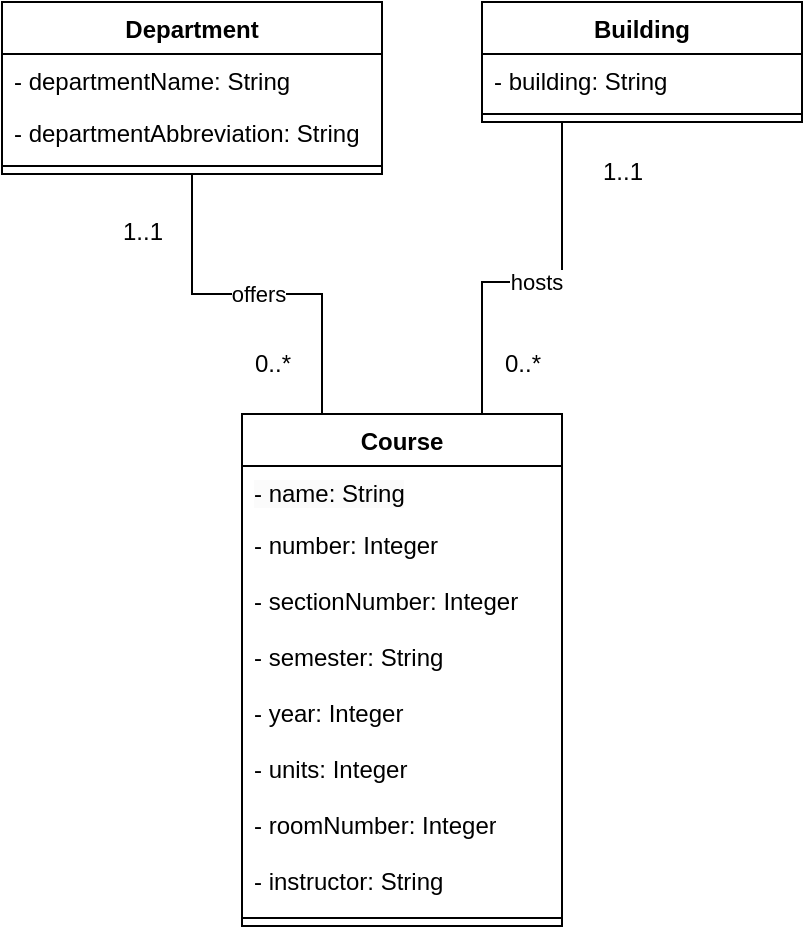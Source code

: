 <mxfile version="26.0.14">
  <diagram name="Page-1" id="m_KI-P16sE9oq2xacvG-">
    <mxGraphModel dx="1242" dy="785" grid="1" gridSize="10" guides="1" tooltips="1" connect="1" arrows="1" fold="1" page="1" pageScale="1" pageWidth="850" pageHeight="1100" math="0" shadow="0">
      <root>
        <mxCell id="0" />
        <mxCell id="1" parent="0" />
        <mxCell id="g1K51iO03BFvibeARx5y-1" value="&lt;div&gt;Course&lt;/div&gt;" style="swimlane;fontStyle=1;align=center;verticalAlign=top;childLayout=stackLayout;horizontal=1;startSize=26;horizontalStack=0;resizeParent=1;resizeParentMax=0;resizeLast=0;collapsible=1;marginBottom=0;whiteSpace=wrap;html=1;" parent="1" vertex="1">
          <mxGeometry x="350" y="396" width="160" height="256" as="geometry" />
        </mxCell>
        <mxCell id="g1K51iO03BFvibeARx5y-2" value="&lt;span style=&quot;color: rgb(0, 0, 0); font-family: Helvetica; font-size: 12px; font-style: normal; font-variant-ligatures: normal; font-variant-caps: normal; font-weight: 400; letter-spacing: normal; orphans: 2; text-align: left; text-indent: 0px; text-transform: none; widows: 2; word-spacing: 0px; -webkit-text-stroke-width: 0px; white-space: normal; background-color: rgb(251, 251, 251); text-decoration-thickness: initial; text-decoration-style: initial; text-decoration-color: initial; float: none; display: inline !important;&quot;&gt;- name: String&lt;/span&gt;" style="text;strokeColor=none;fillColor=none;align=left;verticalAlign=top;spacingLeft=4;spacingRight=4;overflow=hidden;rotatable=0;points=[[0,0.5],[1,0.5]];portConstraint=eastwest;whiteSpace=wrap;html=1;" parent="g1K51iO03BFvibeARx5y-1" vertex="1">
          <mxGeometry y="26" width="160" height="26" as="geometry" />
        </mxCell>
        <mxCell id="g1K51iO03BFvibeARx5y-27" value="- number: Integer" style="text;strokeColor=none;fillColor=none;align=left;verticalAlign=top;spacingLeft=4;spacingRight=4;overflow=hidden;rotatable=0;points=[[0,0.5],[1,0.5]];portConstraint=eastwest;whiteSpace=wrap;html=1;" parent="g1K51iO03BFvibeARx5y-1" vertex="1">
          <mxGeometry y="52" width="160" height="28" as="geometry" />
        </mxCell>
        <mxCell id="g1K51iO03BFvibeARx5y-28" value="- sectionNumber: Integer" style="text;strokeColor=none;fillColor=none;align=left;verticalAlign=top;spacingLeft=4;spacingRight=4;overflow=hidden;rotatable=0;points=[[0,0.5],[1,0.5]];portConstraint=eastwest;whiteSpace=wrap;html=1;" parent="g1K51iO03BFvibeARx5y-1" vertex="1">
          <mxGeometry y="80" width="160" height="28" as="geometry" />
        </mxCell>
        <mxCell id="g1K51iO03BFvibeARx5y-35" value="- semester: String" style="text;strokeColor=none;fillColor=none;align=left;verticalAlign=top;spacingLeft=4;spacingRight=4;overflow=hidden;rotatable=0;points=[[0,0.5],[1,0.5]];portConstraint=eastwest;whiteSpace=wrap;html=1;" parent="g1K51iO03BFvibeARx5y-1" vertex="1">
          <mxGeometry y="108" width="160" height="28" as="geometry" />
        </mxCell>
        <mxCell id="g1K51iO03BFvibeARx5y-34" value="- year: Integer" style="text;strokeColor=none;fillColor=none;align=left;verticalAlign=top;spacingLeft=4;spacingRight=4;overflow=hidden;rotatable=0;points=[[0,0.5],[1,0.5]];portConstraint=eastwest;whiteSpace=wrap;html=1;" parent="g1K51iO03BFvibeARx5y-1" vertex="1">
          <mxGeometry y="136" width="160" height="28" as="geometry" />
        </mxCell>
        <mxCell id="g1K51iO03BFvibeARx5y-41" value="- units: Integer" style="text;strokeColor=none;fillColor=none;align=left;verticalAlign=top;spacingLeft=4;spacingRight=4;overflow=hidden;rotatable=0;points=[[0,0.5],[1,0.5]];portConstraint=eastwest;whiteSpace=wrap;html=1;" parent="g1K51iO03BFvibeARx5y-1" vertex="1">
          <mxGeometry y="164" width="160" height="28" as="geometry" />
        </mxCell>
        <mxCell id="RLPXhfq3EhSaqF_ntm9r-1" value="- roomNumber: Integer" style="text;strokeColor=none;fillColor=none;align=left;verticalAlign=top;spacingLeft=4;spacingRight=4;overflow=hidden;rotatable=0;points=[[0,0.5],[1,0.5]];portConstraint=eastwest;whiteSpace=wrap;html=1;" vertex="1" parent="g1K51iO03BFvibeARx5y-1">
          <mxGeometry y="192" width="160" height="28" as="geometry" />
        </mxCell>
        <mxCell id="RLPXhfq3EhSaqF_ntm9r-2" value="- instructor: String" style="text;strokeColor=none;fillColor=none;align=left;verticalAlign=top;spacingLeft=4;spacingRight=4;overflow=hidden;rotatable=0;points=[[0,0.5],[1,0.5]];portConstraint=eastwest;whiteSpace=wrap;html=1;" vertex="1" parent="g1K51iO03BFvibeARx5y-1">
          <mxGeometry y="220" width="160" height="28" as="geometry" />
        </mxCell>
        <mxCell id="g1K51iO03BFvibeARx5y-3" value="" style="line;strokeWidth=1;fillColor=none;align=left;verticalAlign=middle;spacingTop=-1;spacingLeft=3;spacingRight=3;rotatable=0;labelPosition=right;points=[];portConstraint=eastwest;strokeColor=inherit;" parent="g1K51iO03BFvibeARx5y-1" vertex="1">
          <mxGeometry y="248" width="160" height="8" as="geometry" />
        </mxCell>
        <mxCell id="g1K51iO03BFvibeARx5y-29" value="Building" style="swimlane;fontStyle=1;align=center;verticalAlign=top;childLayout=stackLayout;horizontal=1;startSize=26;horizontalStack=0;resizeParent=1;resizeParentMax=0;resizeLast=0;collapsible=1;marginBottom=0;whiteSpace=wrap;html=1;" parent="1" vertex="1">
          <mxGeometry x="470" y="190" width="160" height="60" as="geometry" />
        </mxCell>
        <mxCell id="g1K51iO03BFvibeARx5y-30" value="- building: String" style="text;strokeColor=none;fillColor=none;align=left;verticalAlign=top;spacingLeft=4;spacingRight=4;overflow=hidden;rotatable=0;points=[[0,0.5],[1,0.5]];portConstraint=eastwest;whiteSpace=wrap;html=1;" parent="g1K51iO03BFvibeARx5y-29" vertex="1">
          <mxGeometry y="26" width="160" height="26" as="geometry" />
        </mxCell>
        <mxCell id="g1K51iO03BFvibeARx5y-31" value="" style="line;strokeWidth=1;fillColor=none;align=left;verticalAlign=middle;spacingTop=-1;spacingLeft=3;spacingRight=3;rotatable=0;labelPosition=right;points=[];portConstraint=eastwest;strokeColor=inherit;" parent="g1K51iO03BFvibeARx5y-29" vertex="1">
          <mxGeometry y="52" width="160" height="8" as="geometry" />
        </mxCell>
        <mxCell id="g1K51iO03BFvibeARx5y-47" value="hosts" style="edgeStyle=orthogonalEdgeStyle;rounded=0;orthogonalLoop=1;jettySize=auto;html=1;exitX=0.25;exitY=1;exitDx=0;exitDy=0;entryX=0.75;entryY=0;entryDx=0;entryDy=0;endArrow=none;startFill=0;" parent="1" source="g1K51iO03BFvibeARx5y-29" target="g1K51iO03BFvibeARx5y-1" edge="1">
          <mxGeometry relative="1" as="geometry">
            <mxPoint x="584.88" y="397.8" as="targetPoint" />
            <Array as="points">
              <mxPoint x="510" y="330" />
              <mxPoint x="470" y="330" />
            </Array>
            <mxPoint as="offset" />
          </mxGeometry>
        </mxCell>
        <mxCell id="g1K51iO03BFvibeARx5y-57" value="1..1" style="text;html=1;align=center;verticalAlign=middle;resizable=0;points=[];autosize=1;strokeColor=none;fillColor=none;" parent="1" vertex="1">
          <mxGeometry x="520" y="260" width="40" height="30" as="geometry" />
        </mxCell>
        <mxCell id="g1K51iO03BFvibeARx5y-58" value="0..*" style="text;html=1;align=center;verticalAlign=middle;resizable=0;points=[];autosize=1;strokeColor=none;fillColor=none;" parent="1" vertex="1">
          <mxGeometry x="470" y="356" width="40" height="30" as="geometry" />
        </mxCell>
        <mxCell id="FTRLFY47_Rse2HEd2fM7-8" value="offers" style="edgeStyle=orthogonalEdgeStyle;rounded=0;orthogonalLoop=1;jettySize=auto;html=1;exitX=0.5;exitY=1;exitDx=0;exitDy=0;entryX=0.25;entryY=0;entryDx=0;entryDy=0;endArrow=none;startFill=0;" parent="1" source="FTRLFY47_Rse2HEd2fM7-2" target="g1K51iO03BFvibeARx5y-1" edge="1">
          <mxGeometry relative="1" as="geometry" />
        </mxCell>
        <mxCell id="FTRLFY47_Rse2HEd2fM7-2" value="Department" style="swimlane;fontStyle=1;align=center;verticalAlign=top;childLayout=stackLayout;horizontal=1;startSize=26;horizontalStack=0;resizeParent=1;resizeParentMax=0;resizeLast=0;collapsible=1;marginBottom=0;whiteSpace=wrap;html=1;" parent="1" vertex="1">
          <mxGeometry x="230" y="190" width="190" height="86" as="geometry" />
        </mxCell>
        <mxCell id="FTRLFY47_Rse2HEd2fM7-3" value="- departmentName: String" style="text;strokeColor=none;fillColor=none;align=left;verticalAlign=top;spacingLeft=4;spacingRight=4;overflow=hidden;rotatable=0;points=[[0,0.5],[1,0.5]];portConstraint=eastwest;whiteSpace=wrap;html=1;" parent="FTRLFY47_Rse2HEd2fM7-2" vertex="1">
          <mxGeometry y="26" width="190" height="26" as="geometry" />
        </mxCell>
        <mxCell id="TYnLfhBSkYaW6tnvwh1_-2" value="- departmentAbbreviation: String" style="text;strokeColor=none;fillColor=none;align=left;verticalAlign=top;spacingLeft=4;spacingRight=4;overflow=hidden;rotatable=0;points=[[0,0.5],[1,0.5]];portConstraint=eastwest;whiteSpace=wrap;html=1;" parent="FTRLFY47_Rse2HEd2fM7-2" vertex="1">
          <mxGeometry y="52" width="190" height="26" as="geometry" />
        </mxCell>
        <mxCell id="FTRLFY47_Rse2HEd2fM7-5" value="" style="line;strokeWidth=1;fillColor=none;align=left;verticalAlign=middle;spacingTop=-1;spacingLeft=3;spacingRight=3;rotatable=0;labelPosition=right;points=[];portConstraint=eastwest;strokeColor=inherit;" parent="FTRLFY47_Rse2HEd2fM7-2" vertex="1">
          <mxGeometry y="78" width="190" height="8" as="geometry" />
        </mxCell>
        <mxCell id="FTRLFY47_Rse2HEd2fM7-6" value="0..*" style="text;html=1;align=center;verticalAlign=middle;resizable=0;points=[];autosize=1;strokeColor=none;fillColor=none;" parent="1" vertex="1">
          <mxGeometry x="345" y="356" width="40" height="30" as="geometry" />
        </mxCell>
        <mxCell id="FTRLFY47_Rse2HEd2fM7-9" value="1..1" style="text;html=1;align=center;verticalAlign=middle;resizable=0;points=[];autosize=1;strokeColor=none;fillColor=none;" parent="1" vertex="1">
          <mxGeometry x="280" y="290" width="40" height="30" as="geometry" />
        </mxCell>
      </root>
    </mxGraphModel>
  </diagram>
</mxfile>
